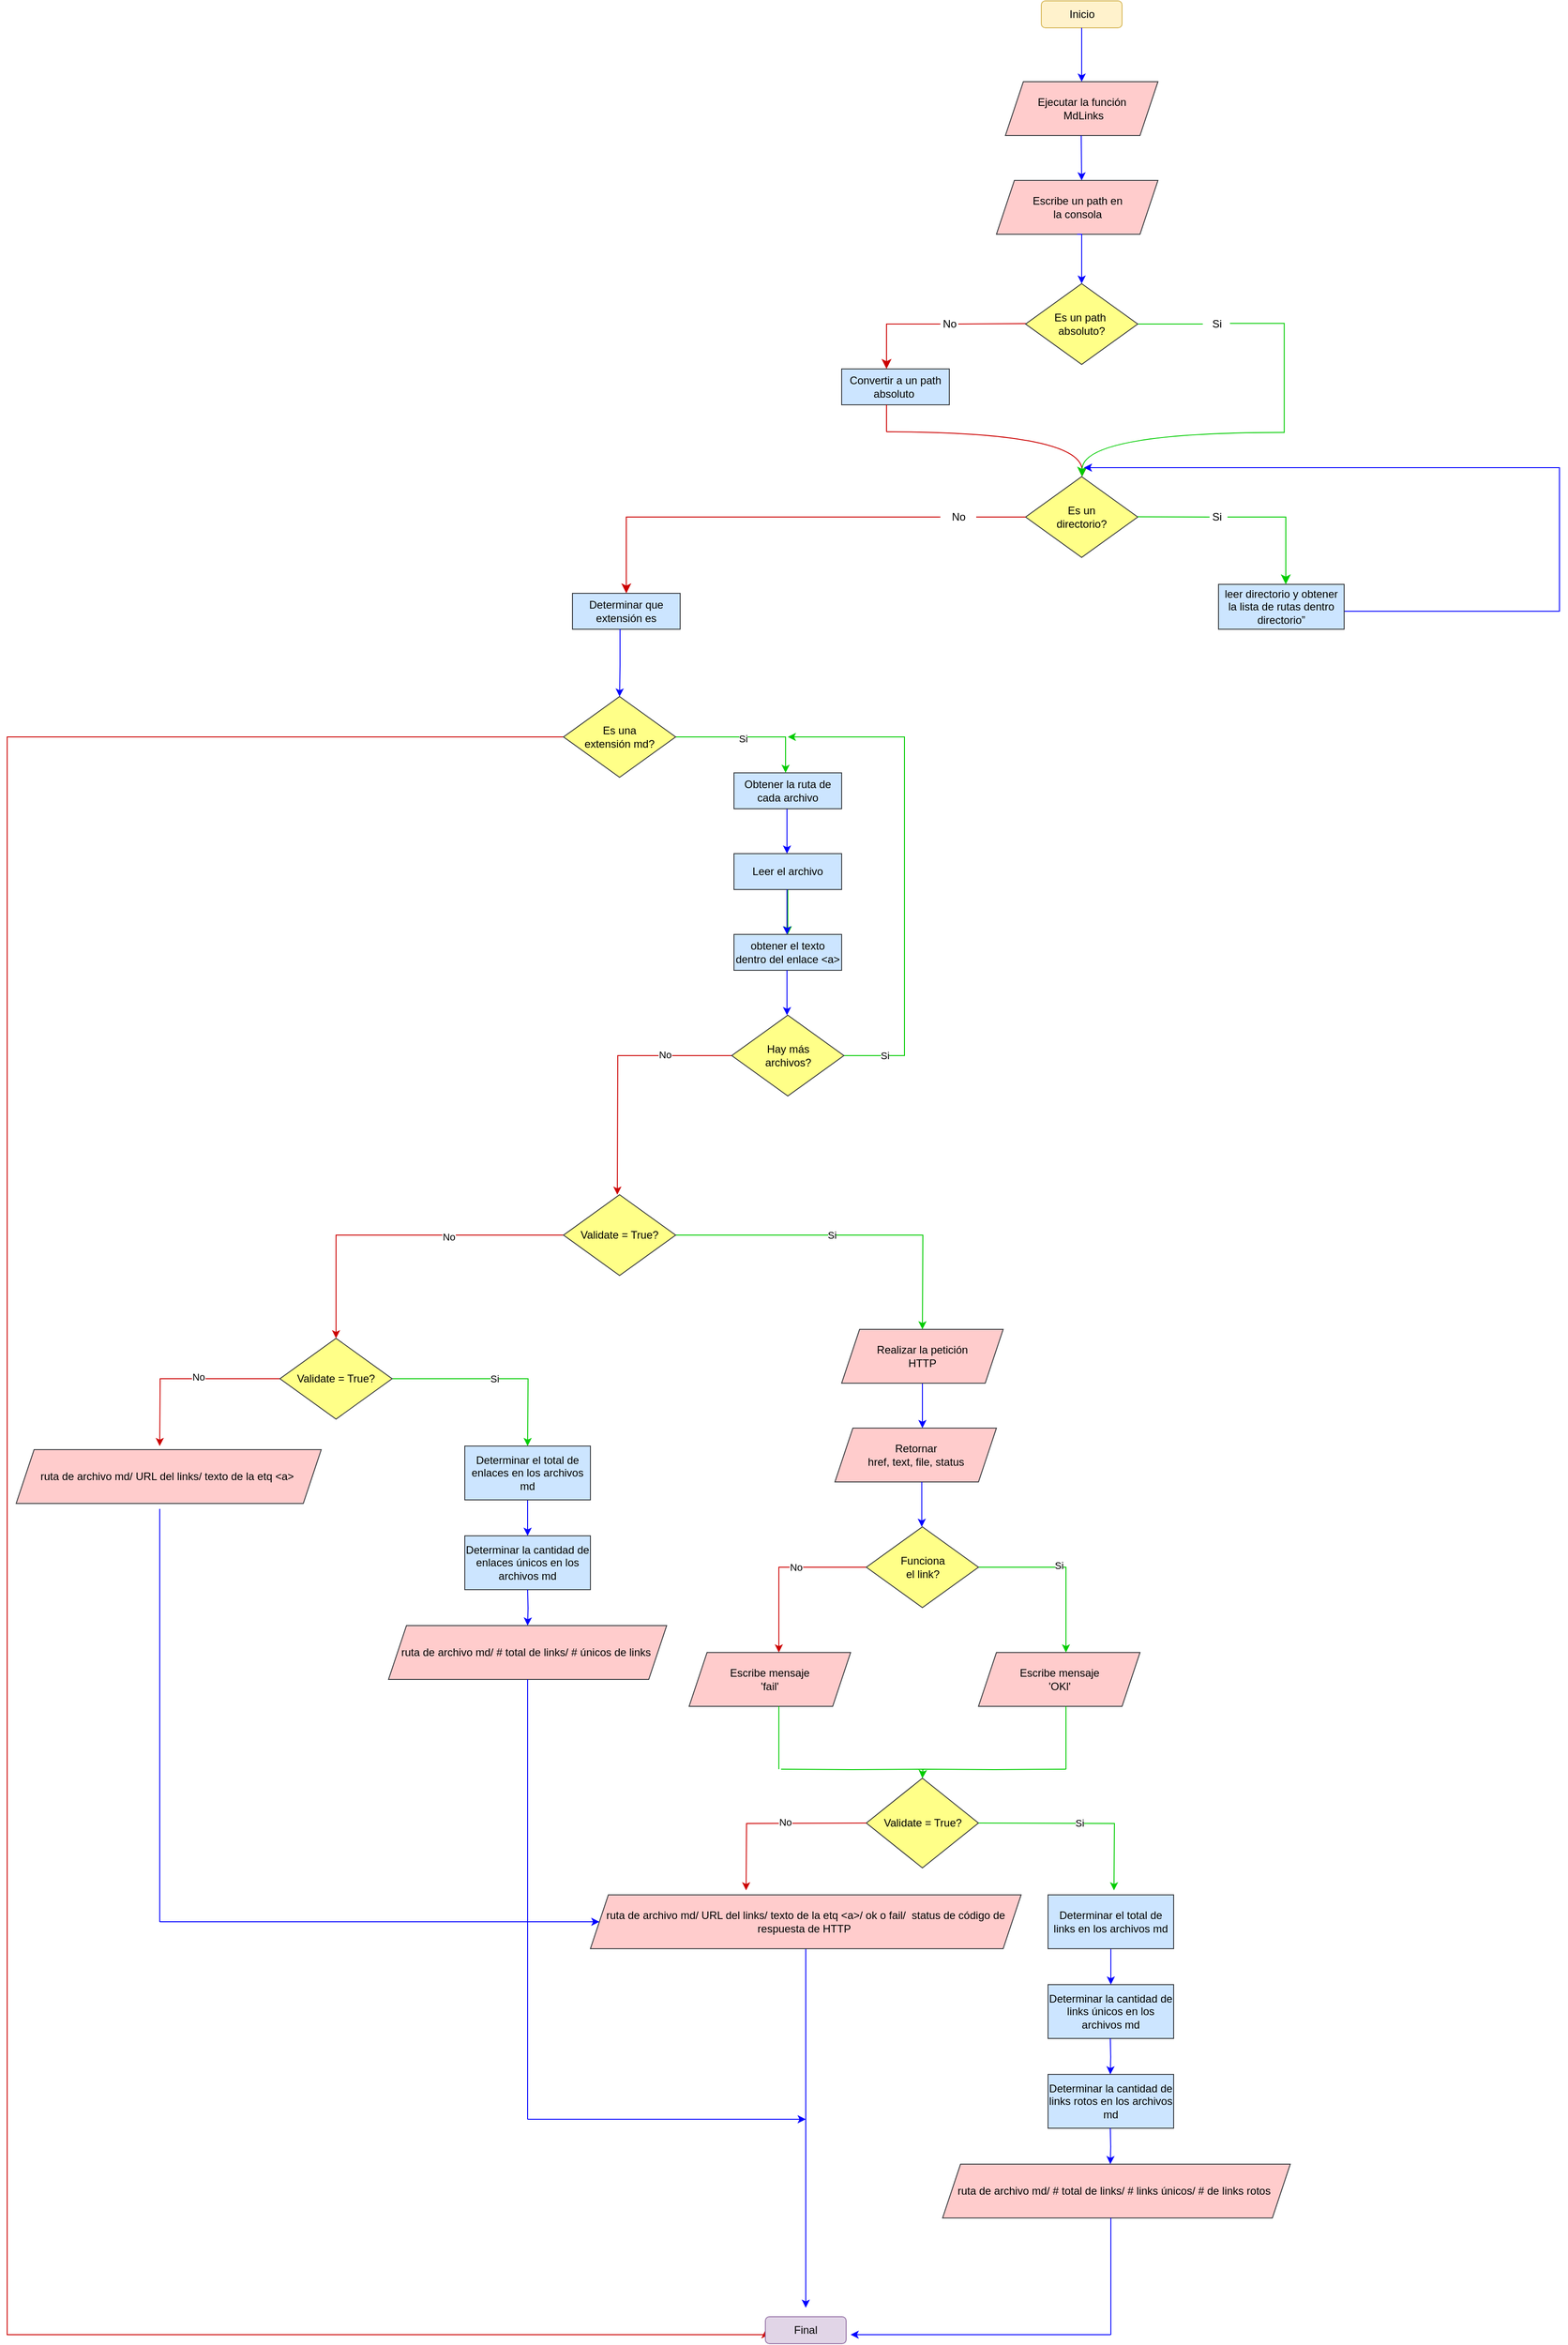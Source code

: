 <mxfile version="20.8.5" type="github">
  <diagram id="C5RBs43oDa-KdzZeNtuy" name="Page-1">
    <mxGraphModel dx="2021" dy="616" grid="1" gridSize="10" guides="1" tooltips="1" connect="1" arrows="1" fold="1" page="1" pageScale="1" pageWidth="827" pageHeight="1169" math="0" shadow="0">
      <root>
        <mxCell id="WIyWlLk6GJQsqaUBKTNV-0" />
        <mxCell id="WIyWlLk6GJQsqaUBKTNV-1" parent="WIyWlLk6GJQsqaUBKTNV-0" />
        <mxCell id="WIyWlLk6GJQsqaUBKTNV-3" value="Inicio" style="rounded=1;whiteSpace=wrap;html=1;fontSize=12;glass=0;strokeWidth=1;shadow=0;fillColor=#fff2cc;strokeColor=#d6b656;" parent="WIyWlLk6GJQsqaUBKTNV-1" vertex="1">
          <mxGeometry x="372.5" y="80" width="90" height="30" as="geometry" />
        </mxCell>
        <mxCell id="GzxHe0S0takHzzs3fDO5-0" value="Ejecutar la función&lt;br&gt;&amp;nbsp;MdLinks" style="shape=parallelogram;perimeter=parallelogramPerimeter;whiteSpace=wrap;html=1;fixedSize=1;fillColor=#ffcccc;strokeColor=#36393d;" parent="WIyWlLk6GJQsqaUBKTNV-1" vertex="1">
          <mxGeometry x="332.5" y="170" width="170" height="60" as="geometry" />
        </mxCell>
        <mxCell id="GzxHe0S0takHzzs3fDO5-2" value="" style="endArrow=classic;html=1;rounded=0;strokeColor=#0000FF;" parent="WIyWlLk6GJQsqaUBKTNV-1" edge="1">
          <mxGeometry width="50" height="50" relative="1" as="geometry">
            <mxPoint x="417" y="230" as="sourcePoint" />
            <mxPoint x="417.5" y="280" as="targetPoint" />
          </mxGeometry>
        </mxCell>
        <mxCell id="GzxHe0S0takHzzs3fDO5-3" value="Escribe un path en &lt;br&gt;la consola" style="shape=parallelogram;perimeter=parallelogramPerimeter;whiteSpace=wrap;html=1;fixedSize=1;fillColor=#ffcccc;strokeColor=#36393d;" parent="WIyWlLk6GJQsqaUBKTNV-1" vertex="1">
          <mxGeometry x="322.5" y="280" width="180" height="60" as="geometry" />
        </mxCell>
        <mxCell id="GzxHe0S0takHzzs3fDO5-6" style="edgeStyle=orthogonalEdgeStyle;rounded=0;orthogonalLoop=1;jettySize=auto;html=1;exitX=0.5;exitY=1;exitDx=0;exitDy=0;entryX=0.5;entryY=0;entryDx=0;entryDy=0;strokeColor=#0000FF;" parent="WIyWlLk6GJQsqaUBKTNV-1" source="GzxHe0S0takHzzs3fDO5-3" target="GzxHe0S0takHzzs3fDO5-42" edge="1">
          <mxGeometry x="-0.143" y="20" relative="1" as="geometry">
            <mxPoint x="418" y="390" as="targetPoint" />
            <Array as="points">
              <mxPoint x="418" y="340" />
            </Array>
            <mxPoint as="offset" />
          </mxGeometry>
        </mxCell>
        <mxCell id="GzxHe0S0takHzzs3fDO5-11" value="" style="endArrow=none;html=1;rounded=0;fillColor=#d5e8d4;strokeColor=#00CC00;exitX=1;exitY=0.5;exitDx=0;exitDy=0;" parent="WIyWlLk6GJQsqaUBKTNV-1" source="GzxHe0S0takHzzs3fDO5-42" target="GzxHe0S0takHzzs3fDO5-12" edge="1">
          <mxGeometry width="50" height="50" relative="1" as="geometry">
            <mxPoint x="467.5" y="444.67" as="sourcePoint" />
            <mxPoint x="550" y="440" as="targetPoint" />
            <Array as="points">
              <mxPoint x="530" y="440" />
            </Array>
          </mxGeometry>
        </mxCell>
        <mxCell id="GzxHe0S0takHzzs3fDO5-12" value="Si" style="text;html=1;align=center;verticalAlign=middle;resizable=0;points=[];autosize=1;strokeColor=none;fillColor=none;" parent="WIyWlLk6GJQsqaUBKTNV-1" vertex="1">
          <mxGeometry x="552.5" y="425" width="30" height="30" as="geometry" />
        </mxCell>
        <mxCell id="GzxHe0S0takHzzs3fDO5-15" value="" style="shape=partialRectangle;whiteSpace=wrap;html=1;bottom=0;right=0;fillColor=none;rotation=90;strokeColor=#00CC00;" parent="WIyWlLk6GJQsqaUBKTNV-1" vertex="1">
          <mxGeometry x="552.5" y="470" width="121.5" height="60" as="geometry" />
        </mxCell>
        <mxCell id="GzxHe0S0takHzzs3fDO5-18" value="Es un&lt;br&gt;directorio?" style="rhombus;whiteSpace=wrap;html=1;fillColor=#ffff88;strokeColor=#36393d;" parent="WIyWlLk6GJQsqaUBKTNV-1" vertex="1">
          <mxGeometry x="355" y="610" width="125" height="90" as="geometry" />
        </mxCell>
        <mxCell id="GzxHe0S0takHzzs3fDO5-19" value="" style="endArrow=none;html=1;rounded=0;fillColor=#f8cecc;strokeColor=#CC0000;" parent="WIyWlLk6GJQsqaUBKTNV-1" edge="1">
          <mxGeometry width="50" height="50" relative="1" as="geometry">
            <mxPoint x="280" y="440" as="sourcePoint" />
            <mxPoint x="365" y="439.5" as="targetPoint" />
          </mxGeometry>
        </mxCell>
        <mxCell id="GzxHe0S0takHzzs3fDO5-22" value="No" style="text;html=1;align=center;verticalAlign=middle;resizable=0;points=[];autosize=1;strokeColor=none;fillColor=none;" parent="WIyWlLk6GJQsqaUBKTNV-1" vertex="1">
          <mxGeometry x="250" y="425" width="40" height="30" as="geometry" />
        </mxCell>
        <mxCell id="GzxHe0S0takHzzs3fDO5-23" value="" style="edgeStyle=segmentEdgeStyle;endArrow=classic;html=1;curved=0;rounded=0;endSize=8;startSize=8;fillColor=#f8cecc;strokeColor=#CC0000;" parent="WIyWlLk6GJQsqaUBKTNV-1" edge="1">
          <mxGeometry x="-0.2" y="-40" width="50" height="50" relative="1" as="geometry">
            <mxPoint x="260" y="440" as="sourcePoint" />
            <mxPoint x="200" y="490" as="targetPoint" />
            <mxPoint as="offset" />
          </mxGeometry>
        </mxCell>
        <mxCell id="GzxHe0S0takHzzs3fDO5-24" value="Convertir a un path absoluto&amp;nbsp;" style="rounded=0;whiteSpace=wrap;html=1;fillColor=#cce5ff;strokeColor=#36393d;" parent="WIyWlLk6GJQsqaUBKTNV-1" vertex="1">
          <mxGeometry x="150" y="490" width="120" height="40" as="geometry" />
        </mxCell>
        <mxCell id="GzxHe0S0takHzzs3fDO5-30" value="" style="endArrow=none;html=1;rounded=0;strokeColor=#CC0000;" parent="WIyWlLk6GJQsqaUBKTNV-1" edge="1">
          <mxGeometry width="50" height="50" relative="1" as="geometry">
            <mxPoint x="200" y="560" as="sourcePoint" />
            <mxPoint x="200" y="530" as="targetPoint" />
            <Array as="points" />
          </mxGeometry>
        </mxCell>
        <mxCell id="GzxHe0S0takHzzs3fDO5-31" value="" style="endArrow=classic;html=1;rounded=0;strokeColor=#CC0000;edgeStyle=orthogonalEdgeStyle;curved=1;" parent="WIyWlLk6GJQsqaUBKTNV-1" edge="1">
          <mxGeometry width="50" height="50" relative="1" as="geometry">
            <mxPoint x="200" y="560" as="sourcePoint" />
            <mxPoint x="418" y="610" as="targetPoint" />
          </mxGeometry>
        </mxCell>
        <mxCell id="GzxHe0S0takHzzs3fDO5-17" value="" style="edgeStyle=orthogonalEdgeStyle;endArrow=classic;html=1;rounded=0;endSize=8;startSize=8;exitX=1;exitY=0;exitDx=0;exitDy=0;fillColor=#d5e8d4;strokeColor=#00CC00;curved=1;" parent="WIyWlLk6GJQsqaUBKTNV-1" source="GzxHe0S0takHzzs3fDO5-15" edge="1">
          <mxGeometry x="-0.4" y="-170" width="50" height="50" relative="1" as="geometry">
            <mxPoint x="477.5" y="560" as="sourcePoint" />
            <mxPoint x="418" y="610" as="targetPoint" />
            <Array as="points">
              <mxPoint x="418" y="560" />
            </Array>
            <mxPoint as="offset" />
          </mxGeometry>
        </mxCell>
        <mxCell id="GzxHe0S0takHzzs3fDO5-33" value="" style="endArrow=none;html=1;rounded=0;fillColor=#d5e8d4;strokeColor=#00CC00;" parent="WIyWlLk6GJQsqaUBKTNV-1" edge="1">
          <mxGeometry width="50" height="50" relative="1" as="geometry">
            <mxPoint x="480" y="654.68" as="sourcePoint" />
            <mxPoint x="560" y="655.01" as="targetPoint" />
          </mxGeometry>
        </mxCell>
        <mxCell id="GzxHe0S0takHzzs3fDO5-34" value="Si" style="text;html=1;align=center;verticalAlign=middle;resizable=0;points=[];autosize=1;strokeColor=none;fillColor=none;shadow=1;sketch=1;" parent="WIyWlLk6GJQsqaUBKTNV-1" vertex="1">
          <mxGeometry x="552.5" y="640" width="30" height="30" as="geometry" />
        </mxCell>
        <mxCell id="GzxHe0S0takHzzs3fDO5-36" value="" style="endArrow=none;html=1;rounded=0;fillColor=#f8cecc;strokeColor=#CC0000;entryX=0;entryY=0.5;entryDx=0;entryDy=0;" parent="WIyWlLk6GJQsqaUBKTNV-1" target="GzxHe0S0takHzzs3fDO5-18" edge="1">
          <mxGeometry width="50" height="50" relative="1" as="geometry">
            <mxPoint x="300" y="655" as="sourcePoint" />
            <mxPoint x="350" y="664" as="targetPoint" />
            <Array as="points">
              <mxPoint x="310" y="655" />
            </Array>
          </mxGeometry>
        </mxCell>
        <mxCell id="GzxHe0S0takHzzs3fDO5-39" value="" style="edgeStyle=segmentEdgeStyle;endArrow=classic;html=1;curved=0;rounded=0;endSize=8;startSize=8;strokeColor=#00CC00;" parent="WIyWlLk6GJQsqaUBKTNV-1" edge="1">
          <mxGeometry x="-0.52" y="25" width="50" height="50" relative="1" as="geometry">
            <mxPoint x="580" y="655" as="sourcePoint" />
            <mxPoint x="645" y="730" as="targetPoint" />
            <Array as="points">
              <mxPoint x="645" y="655" />
            </Array>
            <mxPoint as="offset" />
          </mxGeometry>
        </mxCell>
        <mxCell id="GzxHe0S0takHzzs3fDO5-42" value="Es un path&amp;nbsp;&lt;br&gt;absoluto?" style="rhombus;whiteSpace=wrap;html=1;fillColor=#ffff88;strokeColor=#36393d;" parent="WIyWlLk6GJQsqaUBKTNV-1" vertex="1">
          <mxGeometry x="355" y="395" width="125" height="90" as="geometry" />
        </mxCell>
        <mxCell id="GzxHe0S0takHzzs3fDO5-58" value="Determinar que extensión es" style="rounded=0;whiteSpace=wrap;html=1;fillColor=#cce5ff;strokeColor=#36393d;" parent="WIyWlLk6GJQsqaUBKTNV-1" vertex="1">
          <mxGeometry x="-150" y="740" width="120" height="40" as="geometry" />
        </mxCell>
        <mxCell id="GzxHe0S0takHzzs3fDO5-60" value="" style="endArrow=classic;html=1;rounded=0;strokeColor=#0000FF;exitX=1;exitY=0.5;exitDx=0;exitDy=0;" parent="WIyWlLk6GJQsqaUBKTNV-1" edge="1">
          <mxGeometry width="50" height="50" relative="1" as="geometry">
            <mxPoint x="707.5" y="760" as="sourcePoint" />
            <mxPoint x="420" y="600" as="targetPoint" />
            <Array as="points">
              <mxPoint x="850" y="760" />
              <mxPoint x="950" y="760" />
              <mxPoint x="950" y="600" />
            </Array>
          </mxGeometry>
        </mxCell>
        <mxCell id="GzxHe0S0takHzzs3fDO5-78" style="edgeStyle=orthogonalEdgeStyle;rounded=0;orthogonalLoop=1;jettySize=auto;html=1;strokeColor=#00CC00;entryX=0.5;entryY=0;entryDx=0;entryDy=0;" parent="WIyWlLk6GJQsqaUBKTNV-1" source="GzxHe0S0takHzzs3fDO5-72" edge="1">
          <mxGeometry relative="1" as="geometry">
            <mxPoint x="87.5" y="940" as="targetPoint" />
            <Array as="points">
              <mxPoint x="88" y="900" />
            </Array>
          </mxGeometry>
        </mxCell>
        <mxCell id="GzxHe0S0takHzzs3fDO5-79" value="Si" style="edgeLabel;html=1;align=center;verticalAlign=middle;resizable=0;points=[];" parent="GzxHe0S0takHzzs3fDO5-78" vertex="1" connectable="0">
          <mxGeometry x="-0.083" y="-2" relative="1" as="geometry">
            <mxPoint as="offset" />
          </mxGeometry>
        </mxCell>
        <mxCell id="GzxHe0S0takHzzs3fDO5-81" style="edgeStyle=orthogonalEdgeStyle;rounded=0;orthogonalLoop=1;jettySize=auto;html=1;strokeColor=#CC0000;entryX=0;entryY=0.5;entryDx=0;entryDy=0;" parent="WIyWlLk6GJQsqaUBKTNV-1" source="GzxHe0S0takHzzs3fDO5-72" target="GzxHe0S0takHzzs3fDO5-174" edge="1">
          <mxGeometry relative="1" as="geometry">
            <mxPoint x="-200" y="2440" as="targetPoint" />
            <Array as="points">
              <mxPoint x="-780" y="900" />
              <mxPoint x="-780" y="2680" />
              <mxPoint x="65" y="2680" />
            </Array>
          </mxGeometry>
        </mxCell>
        <mxCell id="GzxHe0S0takHzzs3fDO5-72" value="Es una &lt;br&gt;extensión md?" style="rhombus;whiteSpace=wrap;html=1;fillColor=#ffff88;strokeColor=#36393d;" parent="WIyWlLk6GJQsqaUBKTNV-1" vertex="1">
          <mxGeometry x="-160" y="855" width="125" height="90" as="geometry" />
        </mxCell>
        <mxCell id="GzxHe0S0takHzzs3fDO5-77" value="" style="group" parent="WIyWlLk6GJQsqaUBKTNV-1" vertex="1" connectable="0">
          <mxGeometry x="120" y="640" width="180" height="30" as="geometry" />
        </mxCell>
        <mxCell id="GzxHe0S0takHzzs3fDO5-37" value="No" style="text;html=1;align=center;verticalAlign=middle;resizable=0;points=[];autosize=1;strokeColor=none;fillColor=none;" parent="GzxHe0S0takHzzs3fDO5-77" vertex="1">
          <mxGeometry x="140" width="40" height="30" as="geometry" />
        </mxCell>
        <mxCell id="GzxHe0S0takHzzs3fDO5-55" value="" style="edgeStyle=segmentEdgeStyle;endArrow=classic;html=1;curved=0;rounded=0;endSize=8;startSize=8;fillColor=#f8cecc;strokeColor=#CC0000;entryX=0.5;entryY=0;entryDx=0;entryDy=0;" parent="GzxHe0S0takHzzs3fDO5-77" source="GzxHe0S0takHzzs3fDO5-37" target="GzxHe0S0takHzzs3fDO5-58" edge="1">
          <mxGeometry x="-0.2" y="-40" width="50" height="50" relative="1" as="geometry">
            <mxPoint x="160" y="10" as="sourcePoint" />
            <mxPoint y="70" as="targetPoint" />
            <mxPoint as="offset" />
            <Array as="points">
              <mxPoint x="-210" y="15" />
              <mxPoint x="-210" y="85" />
            </Array>
          </mxGeometry>
        </mxCell>
        <mxCell id="GzxHe0S0takHzzs3fDO5-74" style="edgeStyle=orthogonalEdgeStyle;rounded=0;orthogonalLoop=1;jettySize=auto;html=1;strokeColor=#0000FF;entryX=0.5;entryY=0;entryDx=0;entryDy=0;" parent="GzxHe0S0takHzzs3fDO5-77" source="GzxHe0S0takHzzs3fDO5-58" target="GzxHe0S0takHzzs3fDO5-72" edge="1">
          <mxGeometry relative="1" as="geometry">
            <mxPoint y="150" as="targetPoint" />
            <Array as="points">
              <mxPoint x="-217" y="180" />
              <mxPoint x="-217" y="180" />
            </Array>
          </mxGeometry>
        </mxCell>
        <mxCell id="GzxHe0S0takHzzs3fDO5-86" style="edgeStyle=orthogonalEdgeStyle;rounded=0;orthogonalLoop=1;jettySize=auto;html=1;strokeColor=#0000FF;" parent="WIyWlLk6GJQsqaUBKTNV-1" edge="1">
          <mxGeometry relative="1" as="geometry">
            <mxPoint x="89.09" y="1030" as="targetPoint" />
            <mxPoint x="89.09" y="980" as="sourcePoint" />
            <Array as="points">
              <mxPoint x="89.09" y="990" />
              <mxPoint x="89.09" y="990" />
            </Array>
          </mxGeometry>
        </mxCell>
        <mxCell id="GzxHe0S0takHzzs3fDO5-85" value="Obtener la ruta de cada archivo" style="rounded=0;whiteSpace=wrap;html=1;fillColor=#cce5ff;strokeColor=#36393d;" parent="WIyWlLk6GJQsqaUBKTNV-1" vertex="1">
          <mxGeometry x="30" y="940" width="120" height="40" as="geometry" />
        </mxCell>
        <mxCell id="GzxHe0S0takHzzs3fDO5-94" value="" style="edgeStyle=orthogonalEdgeStyle;rounded=0;orthogonalLoop=1;jettySize=auto;html=1;strokeColor=#00CC00;" parent="WIyWlLk6GJQsqaUBKTNV-1" source="GzxHe0S0takHzzs3fDO5-87" target="GzxHe0S0takHzzs3fDO5-89" edge="1">
          <mxGeometry relative="1" as="geometry" />
        </mxCell>
        <mxCell id="GzxHe0S0takHzzs3fDO5-87" value="Leer el archivo" style="rounded=0;whiteSpace=wrap;html=1;fillColor=#cce5ff;strokeColor=#36393d;" parent="WIyWlLk6GJQsqaUBKTNV-1" vertex="1">
          <mxGeometry x="30" y="1030" width="120" height="40" as="geometry" />
        </mxCell>
        <mxCell id="GzxHe0S0takHzzs3fDO5-89" value="obtener el texto dentro del enlace &amp;lt;a&amp;gt;" style="rounded=0;whiteSpace=wrap;html=1;fillColor=#cce5ff;strokeColor=#36393d;" parent="WIyWlLk6GJQsqaUBKTNV-1" vertex="1">
          <mxGeometry x="30" y="1120" width="120" height="40" as="geometry" />
        </mxCell>
        <mxCell id="GzxHe0S0takHzzs3fDO5-91" style="edgeStyle=orthogonalEdgeStyle;rounded=0;orthogonalLoop=1;jettySize=auto;html=1;strokeColor=#0000FF;" parent="WIyWlLk6GJQsqaUBKTNV-1" edge="1">
          <mxGeometry relative="1" as="geometry">
            <mxPoint x="89.09" y="1120" as="targetPoint" />
            <mxPoint x="89.09" y="1070" as="sourcePoint" />
            <Array as="points">
              <mxPoint x="89.09" y="1080" />
              <mxPoint x="89.09" y="1080" />
            </Array>
          </mxGeometry>
        </mxCell>
        <mxCell id="GzxHe0S0takHzzs3fDO5-95" style="edgeStyle=orthogonalEdgeStyle;rounded=0;orthogonalLoop=1;jettySize=auto;html=1;strokeColor=#0000FF;" parent="WIyWlLk6GJQsqaUBKTNV-1" edge="1">
          <mxGeometry relative="1" as="geometry">
            <mxPoint x="89.09" y="1210" as="targetPoint" />
            <mxPoint x="89.09" y="1160" as="sourcePoint" />
            <Array as="points">
              <mxPoint x="89.09" y="1170" />
              <mxPoint x="89.09" y="1170" />
            </Array>
          </mxGeometry>
        </mxCell>
        <mxCell id="GzxHe0S0takHzzs3fDO5-98" style="edgeStyle=orthogonalEdgeStyle;rounded=0;orthogonalLoop=1;jettySize=auto;html=1;strokeColor=#00CC00;" parent="WIyWlLk6GJQsqaUBKTNV-1" source="GzxHe0S0takHzzs3fDO5-96" edge="1">
          <mxGeometry relative="1" as="geometry">
            <mxPoint x="90" y="900" as="targetPoint" />
            <Array as="points">
              <mxPoint x="220" y="1255" />
              <mxPoint x="220" y="900" />
            </Array>
          </mxGeometry>
        </mxCell>
        <mxCell id="GzxHe0S0takHzzs3fDO5-100" value="Si" style="edgeLabel;html=1;align=center;verticalAlign=middle;resizable=0;points=[];" parent="GzxHe0S0takHzzs3fDO5-98" vertex="1" connectable="0">
          <mxGeometry x="-0.835" relative="1" as="geometry">
            <mxPoint as="offset" />
          </mxGeometry>
        </mxCell>
        <mxCell id="GzxHe0S0takHzzs3fDO5-110" style="edgeStyle=orthogonalEdgeStyle;rounded=0;orthogonalLoop=1;jettySize=auto;html=1;strokeColor=#CC0000;" parent="WIyWlLk6GJQsqaUBKTNV-1" source="GzxHe0S0takHzzs3fDO5-96" edge="1">
          <mxGeometry relative="1" as="geometry">
            <mxPoint x="-100" y="1410" as="targetPoint" />
          </mxGeometry>
        </mxCell>
        <mxCell id="GzxHe0S0takHzzs3fDO5-112" value="No" style="edgeLabel;html=1;align=center;verticalAlign=middle;resizable=0;points=[];" parent="GzxHe0S0takHzzs3fDO5-110" vertex="1" connectable="0">
          <mxGeometry x="-0.469" y="-1" relative="1" as="geometry">
            <mxPoint as="offset" />
          </mxGeometry>
        </mxCell>
        <mxCell id="GzxHe0S0takHzzs3fDO5-96" value="Hay más &lt;br&gt;archivos?" style="rhombus;whiteSpace=wrap;html=1;fillColor=#ffff88;strokeColor=#36393d;" parent="WIyWlLk6GJQsqaUBKTNV-1" vertex="1">
          <mxGeometry x="27.5" y="1210" width="125" height="90" as="geometry" />
        </mxCell>
        <mxCell id="GzxHe0S0takHzzs3fDO5-114" style="edgeStyle=orthogonalEdgeStyle;rounded=0;orthogonalLoop=1;jettySize=auto;html=1;strokeColor=#00CC00;" parent="WIyWlLk6GJQsqaUBKTNV-1" source="GzxHe0S0takHzzs3fDO5-113" edge="1">
          <mxGeometry relative="1" as="geometry">
            <mxPoint x="240" y="1560" as="targetPoint" />
          </mxGeometry>
        </mxCell>
        <mxCell id="GzxHe0S0takHzzs3fDO5-115" value="Si" style="edgeLabel;html=1;align=center;verticalAlign=middle;resizable=0;points=[];" parent="GzxHe0S0takHzzs3fDO5-114" vertex="1" connectable="0">
          <mxGeometry x="-0.088" relative="1" as="geometry">
            <mxPoint as="offset" />
          </mxGeometry>
        </mxCell>
        <mxCell id="GzxHe0S0takHzzs3fDO5-122" style="edgeStyle=orthogonalEdgeStyle;rounded=0;orthogonalLoop=1;jettySize=auto;html=1;strokeColor=#CC0000;entryX=0.5;entryY=0;entryDx=0;entryDy=0;" parent="WIyWlLk6GJQsqaUBKTNV-1" source="GzxHe0S0takHzzs3fDO5-113" target="GzxHe0S0takHzzs3fDO5-124" edge="1">
          <mxGeometry relative="1" as="geometry">
            <mxPoint x="-400" y="1560" as="targetPoint" />
            <Array as="points">
              <mxPoint x="-413" y="1455" />
            </Array>
          </mxGeometry>
        </mxCell>
        <mxCell id="GzxHe0S0takHzzs3fDO5-123" value="No" style="edgeLabel;html=1;align=center;verticalAlign=middle;resizable=0;points=[];" parent="GzxHe0S0takHzzs3fDO5-122" vertex="1" connectable="0">
          <mxGeometry x="-0.302" y="2" relative="1" as="geometry">
            <mxPoint as="offset" />
          </mxGeometry>
        </mxCell>
        <mxCell id="GzxHe0S0takHzzs3fDO5-113" value="Validate = True?" style="rhombus;whiteSpace=wrap;html=1;fillColor=#ffff88;strokeColor=#36393d;" parent="WIyWlLk6GJQsqaUBKTNV-1" vertex="1">
          <mxGeometry x="-160" y="1410" width="125" height="90" as="geometry" />
        </mxCell>
        <mxCell id="GzxHe0S0takHzzs3fDO5-121" style="edgeStyle=orthogonalEdgeStyle;rounded=0;orthogonalLoop=1;jettySize=auto;html=1;strokeColor=#0000FF;" parent="WIyWlLk6GJQsqaUBKTNV-1" source="GzxHe0S0takHzzs3fDO5-119" edge="1">
          <mxGeometry relative="1" as="geometry">
            <mxPoint x="240" y="1670" as="targetPoint" />
          </mxGeometry>
        </mxCell>
        <mxCell id="GzxHe0S0takHzzs3fDO5-119" value="Realizar la petición&lt;br&gt;HTTP" style="shape=parallelogram;perimeter=parallelogramPerimeter;whiteSpace=wrap;html=1;fixedSize=1;fillColor=#ffcccc;strokeColor=#36393d;" parent="WIyWlLk6GJQsqaUBKTNV-1" vertex="1">
          <mxGeometry x="150" y="1560" width="180" height="60" as="geometry" />
        </mxCell>
        <mxCell id="GzxHe0S0takHzzs3fDO5-120" value="Retornar&lt;br&gt;href, text, file, status" style="shape=parallelogram;perimeter=parallelogramPerimeter;whiteSpace=wrap;html=1;fixedSize=1;fillColor=#ffcccc;strokeColor=#36393d;" parent="WIyWlLk6GJQsqaUBKTNV-1" vertex="1">
          <mxGeometry x="142.5" y="1670" width="180" height="60" as="geometry" />
        </mxCell>
        <mxCell id="GzxHe0S0takHzzs3fDO5-128" value="Si" style="edgeStyle=orthogonalEdgeStyle;rounded=0;orthogonalLoop=1;jettySize=auto;html=1;strokeColor=#00CC00;" parent="WIyWlLk6GJQsqaUBKTNV-1" source="GzxHe0S0takHzzs3fDO5-124" edge="1">
          <mxGeometry relative="1" as="geometry">
            <mxPoint x="-200" y="1690" as="targetPoint" />
          </mxGeometry>
        </mxCell>
        <mxCell id="GzxHe0S0takHzzs3fDO5-138" style="edgeStyle=orthogonalEdgeStyle;rounded=0;orthogonalLoop=1;jettySize=auto;html=1;strokeColor=#CC0000;" parent="WIyWlLk6GJQsqaUBKTNV-1" source="GzxHe0S0takHzzs3fDO5-124" edge="1">
          <mxGeometry relative="1" as="geometry">
            <mxPoint x="-610" y="1690" as="targetPoint" />
          </mxGeometry>
        </mxCell>
        <mxCell id="GzxHe0S0takHzzs3fDO5-155" value="No" style="edgeLabel;html=1;align=center;verticalAlign=middle;resizable=0;points=[];" parent="GzxHe0S0takHzzs3fDO5-138" vertex="1" connectable="0">
          <mxGeometry x="-0.124" y="-2" relative="1" as="geometry">
            <mxPoint as="offset" />
          </mxGeometry>
        </mxCell>
        <mxCell id="GzxHe0S0takHzzs3fDO5-124" value="Validate = True?" style="rhombus;whiteSpace=wrap;html=1;fillColor=#ffff88;strokeColor=#36393d;" parent="WIyWlLk6GJQsqaUBKTNV-1" vertex="1">
          <mxGeometry x="-476" y="1570" width="125" height="90" as="geometry" />
        </mxCell>
        <mxCell id="GzxHe0S0takHzzs3fDO5-133" style="edgeStyle=orthogonalEdgeStyle;rounded=0;orthogonalLoop=1;jettySize=auto;html=1;strokeColor=#0000FF;" parent="WIyWlLk6GJQsqaUBKTNV-1" source="GzxHe0S0takHzzs3fDO5-129" edge="1">
          <mxGeometry relative="1" as="geometry">
            <mxPoint x="-200" y="1790" as="targetPoint" />
          </mxGeometry>
        </mxCell>
        <mxCell id="GzxHe0S0takHzzs3fDO5-129" value="Determinar el total de enlaces en los archivos md" style="rounded=0;whiteSpace=wrap;html=1;fillColor=#cce5ff;strokeColor=#36393d;" parent="WIyWlLk6GJQsqaUBKTNV-1" vertex="1">
          <mxGeometry x="-270" y="1690" width="140" height="60" as="geometry" />
        </mxCell>
        <mxCell id="GzxHe0S0takHzzs3fDO5-134" value="Determinar la cantidad de enlaces únicos en los archivos md" style="rounded=0;whiteSpace=wrap;html=1;fillColor=#cce5ff;strokeColor=#36393d;" parent="WIyWlLk6GJQsqaUBKTNV-1" vertex="1">
          <mxGeometry x="-270" y="1790" width="140" height="60" as="geometry" />
        </mxCell>
        <mxCell id="GzxHe0S0takHzzs3fDO5-135" style="edgeStyle=orthogonalEdgeStyle;rounded=0;orthogonalLoop=1;jettySize=auto;html=1;strokeColor=#0000FF;" parent="WIyWlLk6GJQsqaUBKTNV-1" edge="1">
          <mxGeometry relative="1" as="geometry">
            <mxPoint x="-200" y="1890" as="targetPoint" />
            <mxPoint x="-200" y="1850" as="sourcePoint" />
          </mxGeometry>
        </mxCell>
        <mxCell id="GzxHe0S0takHzzs3fDO5-137" value="ruta de archivo md/ # total de links/ # únicos de links&amp;nbsp;" style="shape=parallelogram;perimeter=parallelogramPerimeter;whiteSpace=wrap;html=1;fixedSize=1;fillColor=#ffcccc;strokeColor=#36393d;" parent="WIyWlLk6GJQsqaUBKTNV-1" vertex="1">
          <mxGeometry x="-355" y="1890" width="310" height="60" as="geometry" />
        </mxCell>
        <mxCell id="GzxHe0S0takHzzs3fDO5-139" value="ruta de archivo md/ URL del links/ texto de la etq &amp;lt;a&amp;gt;&amp;nbsp;" style="shape=parallelogram;perimeter=parallelogramPerimeter;whiteSpace=wrap;html=1;fixedSize=1;fillColor=#ffcccc;strokeColor=#36393d;" parent="WIyWlLk6GJQsqaUBKTNV-1" vertex="1">
          <mxGeometry x="-770" y="1694" width="340" height="60" as="geometry" />
        </mxCell>
        <mxCell id="GzxHe0S0takHzzs3fDO5-140" style="edgeStyle=orthogonalEdgeStyle;rounded=0;orthogonalLoop=1;jettySize=auto;html=1;strokeColor=#0000FF;" parent="WIyWlLk6GJQsqaUBKTNV-1" edge="1">
          <mxGeometry relative="1" as="geometry">
            <mxPoint x="239.29" y="1780" as="targetPoint" />
            <mxPoint x="239.29" y="1730" as="sourcePoint" />
          </mxGeometry>
        </mxCell>
        <mxCell id="GzxHe0S0takHzzs3fDO5-142" style="edgeStyle=orthogonalEdgeStyle;rounded=0;orthogonalLoop=1;jettySize=auto;html=1;strokeColor=#00CC00;" parent="WIyWlLk6GJQsqaUBKTNV-1" source="GzxHe0S0takHzzs3fDO5-141" edge="1">
          <mxGeometry relative="1" as="geometry">
            <mxPoint x="400" y="1920" as="targetPoint" />
            <Array as="points">
              <mxPoint x="400" y="1825" />
              <mxPoint x="400" y="1920" />
            </Array>
          </mxGeometry>
        </mxCell>
        <mxCell id="GzxHe0S0takHzzs3fDO5-144" value="Si" style="edgeLabel;html=1;align=center;verticalAlign=middle;resizable=0;points=[];" parent="GzxHe0S0takHzzs3fDO5-142" vertex="1" connectable="0">
          <mxGeometry x="-0.059" y="2" relative="1" as="geometry">
            <mxPoint x="-1" as="offset" />
          </mxGeometry>
        </mxCell>
        <mxCell id="GzxHe0S0takHzzs3fDO5-143" style="edgeStyle=orthogonalEdgeStyle;rounded=0;orthogonalLoop=1;jettySize=auto;html=1;strokeColor=#CC0000;" parent="WIyWlLk6GJQsqaUBKTNV-1" source="GzxHe0S0takHzzs3fDO5-141" edge="1">
          <mxGeometry relative="1" as="geometry">
            <mxPoint x="80" y="1920" as="targetPoint" />
            <Array as="points">
              <mxPoint x="80" y="1825" />
              <mxPoint x="80" y="1910" />
            </Array>
          </mxGeometry>
        </mxCell>
        <mxCell id="GzxHe0S0takHzzs3fDO5-145" value="No" style="edgeLabel;html=1;align=center;verticalAlign=middle;resizable=0;points=[];" parent="GzxHe0S0takHzzs3fDO5-143" vertex="1" connectable="0">
          <mxGeometry x="-0.177" relative="1" as="geometry">
            <mxPoint as="offset" />
          </mxGeometry>
        </mxCell>
        <mxCell id="GzxHe0S0takHzzs3fDO5-141" value="Funciona &lt;br&gt;el link?" style="rhombus;whiteSpace=wrap;html=1;fillColor=#ffff88;strokeColor=#36393d;" parent="WIyWlLk6GJQsqaUBKTNV-1" vertex="1">
          <mxGeometry x="177.5" y="1780" width="125" height="90" as="geometry" />
        </mxCell>
        <mxCell id="GzxHe0S0takHzzs3fDO5-146" value="Escribe mensaje &lt;br&gt;&#39;fail&#39;" style="shape=parallelogram;perimeter=parallelogramPerimeter;whiteSpace=wrap;html=1;fixedSize=1;fillColor=#ffcccc;strokeColor=#36393d;" parent="WIyWlLk6GJQsqaUBKTNV-1" vertex="1">
          <mxGeometry x="-20" y="1920" width="180" height="60" as="geometry" />
        </mxCell>
        <mxCell id="GzxHe0S0takHzzs3fDO5-147" value="Escribe mensaje &lt;br&gt;&#39;OKl&#39;" style="shape=parallelogram;perimeter=parallelogramPerimeter;whiteSpace=wrap;html=1;fixedSize=1;fillColor=#ffcccc;strokeColor=#36393d;" parent="WIyWlLk6GJQsqaUBKTNV-1" vertex="1">
          <mxGeometry x="302.5" y="1920" width="180" height="60" as="geometry" />
        </mxCell>
        <mxCell id="GzxHe0S0takHzzs3fDO5-150" value="" style="endArrow=none;html=1;rounded=0;strokeColor=#00CC00;" parent="WIyWlLk6GJQsqaUBKTNV-1" edge="1">
          <mxGeometry width="50" height="50" relative="1" as="geometry">
            <mxPoint x="80" y="2050" as="sourcePoint" />
            <mxPoint x="80" y="1980" as="targetPoint" />
          </mxGeometry>
        </mxCell>
        <mxCell id="GzxHe0S0takHzzs3fDO5-151" value="" style="endArrow=none;html=1;rounded=0;strokeColor=#00CC00;" parent="WIyWlLk6GJQsqaUBKTNV-1" edge="1">
          <mxGeometry x="0.714" y="-290" width="50" height="50" relative="1" as="geometry">
            <mxPoint x="400" y="2050" as="sourcePoint" />
            <mxPoint x="400" y="1980" as="targetPoint" />
            <Array as="points">
              <mxPoint x="400" y="2050" />
            </Array>
            <mxPoint as="offset" />
          </mxGeometry>
        </mxCell>
        <mxCell id="GzxHe0S0takHzzs3fDO5-152" value="" style="endArrow=classic;html=1;rounded=0;strokeColor=#00CC00;edgeStyle=orthogonalEdgeStyle;" parent="WIyWlLk6GJQsqaUBKTNV-1" edge="1">
          <mxGeometry width="50" height="50" relative="1" as="geometry">
            <mxPoint x="82.5" y="2050" as="sourcePoint" />
            <mxPoint x="240" y="2060" as="targetPoint" />
          </mxGeometry>
        </mxCell>
        <mxCell id="GzxHe0S0takHzzs3fDO5-153" value="" style="endArrow=classic;html=1;rounded=0;strokeColor=#00CC00;edgeStyle=orthogonalEdgeStyle;" parent="WIyWlLk6GJQsqaUBKTNV-1" edge="1">
          <mxGeometry width="50" height="50" relative="1" as="geometry">
            <mxPoint x="400" y="2050" as="sourcePoint" />
            <mxPoint x="240" y="2060" as="targetPoint" />
          </mxGeometry>
        </mxCell>
        <mxCell id="GzxHe0S0takHzzs3fDO5-154" value="Validate = True?" style="rhombus;whiteSpace=wrap;html=1;fillColor=#ffff88;strokeColor=#36393d;" parent="WIyWlLk6GJQsqaUBKTNV-1" vertex="1">
          <mxGeometry x="177.5" y="2060" width="125" height="100" as="geometry" />
        </mxCell>
        <mxCell id="GzxHe0S0takHzzs3fDO5-156" style="edgeStyle=orthogonalEdgeStyle;rounded=0;orthogonalLoop=1;jettySize=auto;html=1;strokeColor=#CC0000;" parent="WIyWlLk6GJQsqaUBKTNV-1" edge="1">
          <mxGeometry relative="1" as="geometry">
            <mxPoint x="43.5" y="2185" as="targetPoint" />
            <mxPoint x="177.5" y="2110" as="sourcePoint" />
          </mxGeometry>
        </mxCell>
        <mxCell id="GzxHe0S0takHzzs3fDO5-157" value="No" style="edgeLabel;html=1;align=center;verticalAlign=middle;resizable=0;points=[];" parent="GzxHe0S0takHzzs3fDO5-156" vertex="1" connectable="0">
          <mxGeometry x="-0.124" y="-2" relative="1" as="geometry">
            <mxPoint as="offset" />
          </mxGeometry>
        </mxCell>
        <mxCell id="GzxHe0S0takHzzs3fDO5-158" value="Si" style="edgeStyle=orthogonalEdgeStyle;rounded=0;orthogonalLoop=1;jettySize=auto;html=1;strokeColor=#00CC00;" parent="WIyWlLk6GJQsqaUBKTNV-1" edge="1">
          <mxGeometry relative="1" as="geometry">
            <mxPoint x="453.5" y="2185" as="targetPoint" />
            <mxPoint x="302.5" y="2110" as="sourcePoint" />
          </mxGeometry>
        </mxCell>
        <mxCell id="GzxHe0S0takHzzs3fDO5-173" style="edgeStyle=orthogonalEdgeStyle;rounded=0;orthogonalLoop=1;jettySize=auto;html=1;strokeColor=#0000FF;" parent="WIyWlLk6GJQsqaUBKTNV-1" source="GzxHe0S0takHzzs3fDO5-159" edge="1">
          <mxGeometry relative="1" as="geometry">
            <mxPoint x="110" y="2650" as="targetPoint" />
          </mxGeometry>
        </mxCell>
        <mxCell id="GzxHe0S0takHzzs3fDO5-159" value="ruta de archivo md/ URL del links/ texto de la etq &amp;lt;a&amp;gt;/ ok o fail/&amp;nbsp; status de código de respuesta de HTTP&amp;nbsp;" style="shape=parallelogram;perimeter=parallelogramPerimeter;whiteSpace=wrap;html=1;fixedSize=1;fillColor=#ffcccc;strokeColor=#36393d;" parent="WIyWlLk6GJQsqaUBKTNV-1" vertex="1">
          <mxGeometry x="-130" y="2190" width="480" height="60" as="geometry" />
        </mxCell>
        <mxCell id="GzxHe0S0takHzzs3fDO5-161" style="edgeStyle=orthogonalEdgeStyle;rounded=0;orthogonalLoop=1;jettySize=auto;html=1;strokeColor=#0000FF;" parent="WIyWlLk6GJQsqaUBKTNV-1" source="GzxHe0S0takHzzs3fDO5-160" edge="1">
          <mxGeometry relative="1" as="geometry">
            <mxPoint x="450" y="2290.0" as="targetPoint" />
          </mxGeometry>
        </mxCell>
        <mxCell id="GzxHe0S0takHzzs3fDO5-160" value="Determinar el total de links en los archivos md" style="rounded=0;whiteSpace=wrap;html=1;fillColor=#cce5ff;strokeColor=#36393d;" parent="WIyWlLk6GJQsqaUBKTNV-1" vertex="1">
          <mxGeometry x="380" y="2190" width="140" height="60" as="geometry" />
        </mxCell>
        <mxCell id="GzxHe0S0takHzzs3fDO5-162" value="Determinar la cantidad de links únicos en los archivos md" style="rounded=0;whiteSpace=wrap;html=1;fillColor=#cce5ff;strokeColor=#36393d;" parent="WIyWlLk6GJQsqaUBKTNV-1" vertex="1">
          <mxGeometry x="380" y="2290" width="140" height="60" as="geometry" />
        </mxCell>
        <mxCell id="GzxHe0S0takHzzs3fDO5-164" style="edgeStyle=orthogonalEdgeStyle;rounded=0;orthogonalLoop=1;jettySize=auto;html=1;strokeColor=#0000FF;" parent="WIyWlLk6GJQsqaUBKTNV-1" edge="1">
          <mxGeometry relative="1" as="geometry">
            <mxPoint x="449.41" y="2390.0" as="targetPoint" />
            <mxPoint x="449.41" y="2350.0" as="sourcePoint" />
          </mxGeometry>
        </mxCell>
        <mxCell id="GzxHe0S0takHzzs3fDO5-165" value="Determinar la cantidad de links rotos en los archivos md" style="rounded=0;whiteSpace=wrap;html=1;fillColor=#cce5ff;strokeColor=#36393d;" parent="WIyWlLk6GJQsqaUBKTNV-1" vertex="1">
          <mxGeometry x="380" y="2390" width="140" height="60" as="geometry" />
        </mxCell>
        <mxCell id="GzxHe0S0takHzzs3fDO5-167" value="ruta de archivo md/ # total de links/ # links únicos/ # de links rotos&amp;nbsp;&amp;nbsp;" style="shape=parallelogram;perimeter=parallelogramPerimeter;whiteSpace=wrap;html=1;fixedSize=1;fillColor=#ffcccc;strokeColor=#36393d;" parent="WIyWlLk6GJQsqaUBKTNV-1" vertex="1">
          <mxGeometry x="262.5" y="2490" width="387.5" height="60" as="geometry" />
        </mxCell>
        <mxCell id="GzxHe0S0takHzzs3fDO5-168" style="edgeStyle=orthogonalEdgeStyle;rounded=0;orthogonalLoop=1;jettySize=auto;html=1;strokeColor=#0000FF;" parent="WIyWlLk6GJQsqaUBKTNV-1" edge="1">
          <mxGeometry relative="1" as="geometry">
            <mxPoint x="449.41" y="2490.0" as="targetPoint" />
            <mxPoint x="449.41" y="2450.0" as="sourcePoint" />
          </mxGeometry>
        </mxCell>
        <mxCell id="GzxHe0S0takHzzs3fDO5-170" value="" style="endArrow=none;html=1;rounded=0;strokeColor=#0000FF;" parent="WIyWlLk6GJQsqaUBKTNV-1" edge="1">
          <mxGeometry width="50" height="50" relative="1" as="geometry">
            <mxPoint x="-610" y="2220" as="sourcePoint" />
            <mxPoint x="-610" y="1760" as="targetPoint" />
          </mxGeometry>
        </mxCell>
        <mxCell id="GzxHe0S0takHzzs3fDO5-171" value="" style="endArrow=classic;html=1;rounded=0;strokeColor=#0000FF;entryX=0;entryY=0.5;entryDx=0;entryDy=0;" parent="WIyWlLk6GJQsqaUBKTNV-1" target="GzxHe0S0takHzzs3fDO5-159" edge="1">
          <mxGeometry width="50" height="50" relative="1" as="geometry">
            <mxPoint x="-610" y="2220" as="sourcePoint" />
            <mxPoint x="-510" y="2220" as="targetPoint" />
          </mxGeometry>
        </mxCell>
        <mxCell id="GzxHe0S0takHzzs3fDO5-174" value="Final" style="rounded=1;whiteSpace=wrap;html=1;fontSize=12;glass=0;strokeWidth=1;shadow=0;fillColor=#e1d5e7;strokeColor=#9673a6;" parent="WIyWlLk6GJQsqaUBKTNV-1" vertex="1">
          <mxGeometry x="65" y="2660" width="90" height="30" as="geometry" />
        </mxCell>
        <mxCell id="GzxHe0S0takHzzs3fDO5-176" value="" style="endArrow=none;html=1;rounded=0;strokeColor=#0000FF;" parent="WIyWlLk6GJQsqaUBKTNV-1" edge="1">
          <mxGeometry width="50" height="50" relative="1" as="geometry">
            <mxPoint x="-200" y="2440" as="sourcePoint" />
            <mxPoint x="-200" y="1950" as="targetPoint" />
          </mxGeometry>
        </mxCell>
        <mxCell id="GzxHe0S0takHzzs3fDO5-177" value="" style="endArrow=classic;html=1;rounded=0;strokeColor=#0000FF;" parent="WIyWlLk6GJQsqaUBKTNV-1" edge="1">
          <mxGeometry width="50" height="50" relative="1" as="geometry">
            <mxPoint x="-200" y="2440" as="sourcePoint" />
            <mxPoint x="110" y="2440" as="targetPoint" />
          </mxGeometry>
        </mxCell>
        <mxCell id="GzxHe0S0takHzzs3fDO5-178" value="" style="endArrow=none;html=1;rounded=0;strokeColor=#0000FF;" parent="WIyWlLk6GJQsqaUBKTNV-1" edge="1">
          <mxGeometry width="50" height="50" relative="1" as="geometry">
            <mxPoint x="450" y="2680" as="sourcePoint" />
            <mxPoint x="450" y="2550" as="targetPoint" />
          </mxGeometry>
        </mxCell>
        <mxCell id="GzxHe0S0takHzzs3fDO5-179" value="" style="endArrow=classic;html=1;rounded=0;strokeColor=#0000FF;" parent="WIyWlLk6GJQsqaUBKTNV-1" edge="1">
          <mxGeometry width="50" height="50" relative="1" as="geometry">
            <mxPoint x="450" y="2680" as="sourcePoint" />
            <mxPoint x="160" y="2680" as="targetPoint" />
          </mxGeometry>
        </mxCell>
        <mxCell id="GzxHe0S0takHzzs3fDO5-186" value="" style="endArrow=classic;html=1;rounded=0;strokeColor=#0000FF;exitX=0.5;exitY=1;exitDx=0;exitDy=0;" parent="WIyWlLk6GJQsqaUBKTNV-1" source="WIyWlLk6GJQsqaUBKTNV-3" edge="1">
          <mxGeometry width="50" height="50" relative="1" as="geometry">
            <mxPoint x="417.02" y="120" as="sourcePoint" />
            <mxPoint x="417.52" y="170" as="targetPoint" />
          </mxGeometry>
        </mxCell>
        <mxCell id="44j3uy6gFAnxvlkVxcrM-0" value="leer directorio y obtener la lista de rutas dentro directorio”" style="rounded=0;whiteSpace=wrap;html=1;fillColor=#cce5ff;strokeColor=#36393d;" parent="WIyWlLk6GJQsqaUBKTNV-1" vertex="1">
          <mxGeometry x="570" y="730" width="140" height="50" as="geometry" />
        </mxCell>
      </root>
    </mxGraphModel>
  </diagram>
</mxfile>
